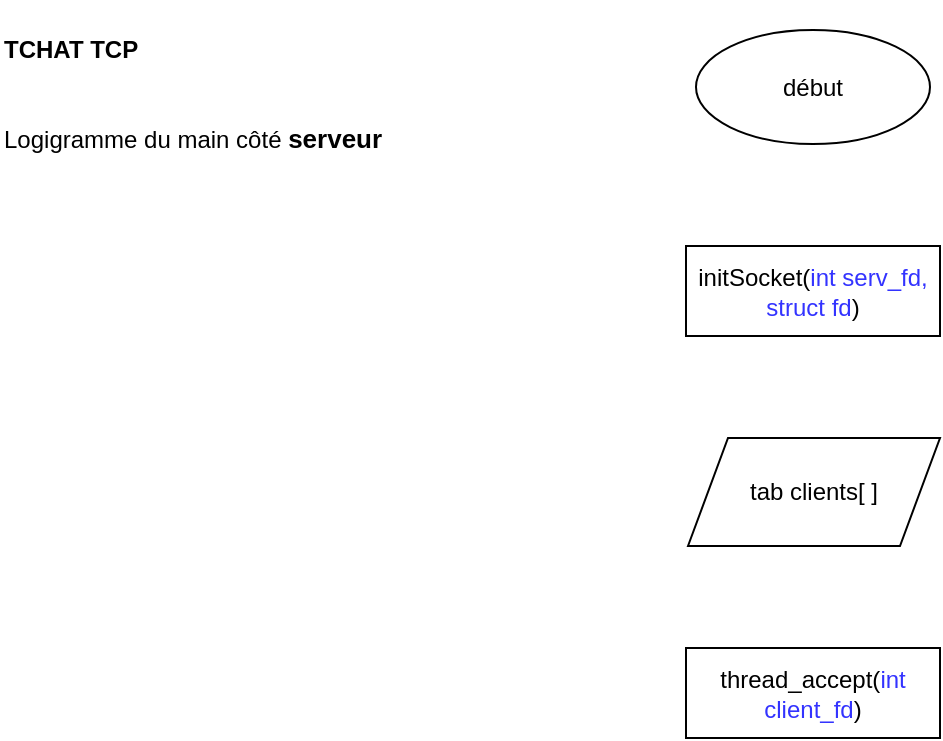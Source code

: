 <mxfile version="26.0.9">
  <diagram name="Page-1" id="gKfy5W7JCtVA-eM2Pfse">
    <mxGraphModel dx="629" dy="825" grid="0" gridSize="10" guides="1" tooltips="1" connect="1" arrows="1" fold="1" page="1" pageScale="1" pageWidth="827" pageHeight="1169" math="0" shadow="0">
      <root>
        <mxCell id="0" />
        <mxCell id="1" parent="0" />
        <mxCell id="WHeHIBvtUrrH12inf8rz-1" value="début" style="ellipse;whiteSpace=wrap;html=1;" vertex="1" parent="1">
          <mxGeometry x="355" y="23" width="117" height="57" as="geometry" />
        </mxCell>
        <mxCell id="WHeHIBvtUrrH12inf8rz-4" value="&lt;h1 style=&quot;margin-top: 0px;&quot;&gt;&lt;span style=&quot;background-color: transparent; color: light-dark(rgb(0, 0, 0), rgb(255, 255, 255));&quot;&gt;&lt;font style=&quot;font-size: 12px;&quot;&gt;TCHAT TCP&amp;nbsp;&lt;/font&gt;&lt;/span&gt;&lt;/h1&gt;&lt;h1 style=&quot;margin-top: 0px;&quot;&gt;&lt;span style=&quot;background-color: transparent; color: light-dark(rgb(0, 0, 0), rgb(255, 255, 255)); font-size: 12px; font-weight: normal;&quot;&gt;Logigramme du main côté &lt;/span&gt;&lt;span style=&quot;background-color: transparent; color: light-dark(rgb(0, 0, 0), rgb(255, 255, 255));&quot;&gt;&lt;font style=&quot;font-size: 13px;&quot;&gt;serveur&lt;/font&gt;&lt;/span&gt;&lt;br&gt;&lt;/h1&gt;" style="text;html=1;whiteSpace=wrap;overflow=hidden;rounded=0;" vertex="1" parent="1">
          <mxGeometry x="7" y="8" width="212" height="78" as="geometry" />
        </mxCell>
        <mxCell id="WHeHIBvtUrrH12inf8rz-5" value="tab clients[ ]" style="shape=parallelogram;perimeter=parallelogramPerimeter;whiteSpace=wrap;html=1;fixedSize=1;" vertex="1" parent="1">
          <mxGeometry x="351" y="227" width="126" height="54" as="geometry" />
        </mxCell>
        <mxCell id="WHeHIBvtUrrH12inf8rz-6" value="initSocket(&lt;font style=&quot;color: rgb(51, 51, 255);&quot;&gt;int serv_fd, struct fd&lt;/font&gt;)" style="rounded=0;whiteSpace=wrap;html=1;" vertex="1" parent="1">
          <mxGeometry x="350" y="131" width="127" height="45" as="geometry" />
        </mxCell>
        <mxCell id="WHeHIBvtUrrH12inf8rz-9" value="thread_accept(&lt;font style=&quot;color: rgb(51, 51, 255);&quot;&gt;int client_fd&lt;/font&gt;)" style="rounded=0;whiteSpace=wrap;html=1;" vertex="1" parent="1">
          <mxGeometry x="350" y="332" width="127" height="45" as="geometry" />
        </mxCell>
      </root>
    </mxGraphModel>
  </diagram>
</mxfile>
